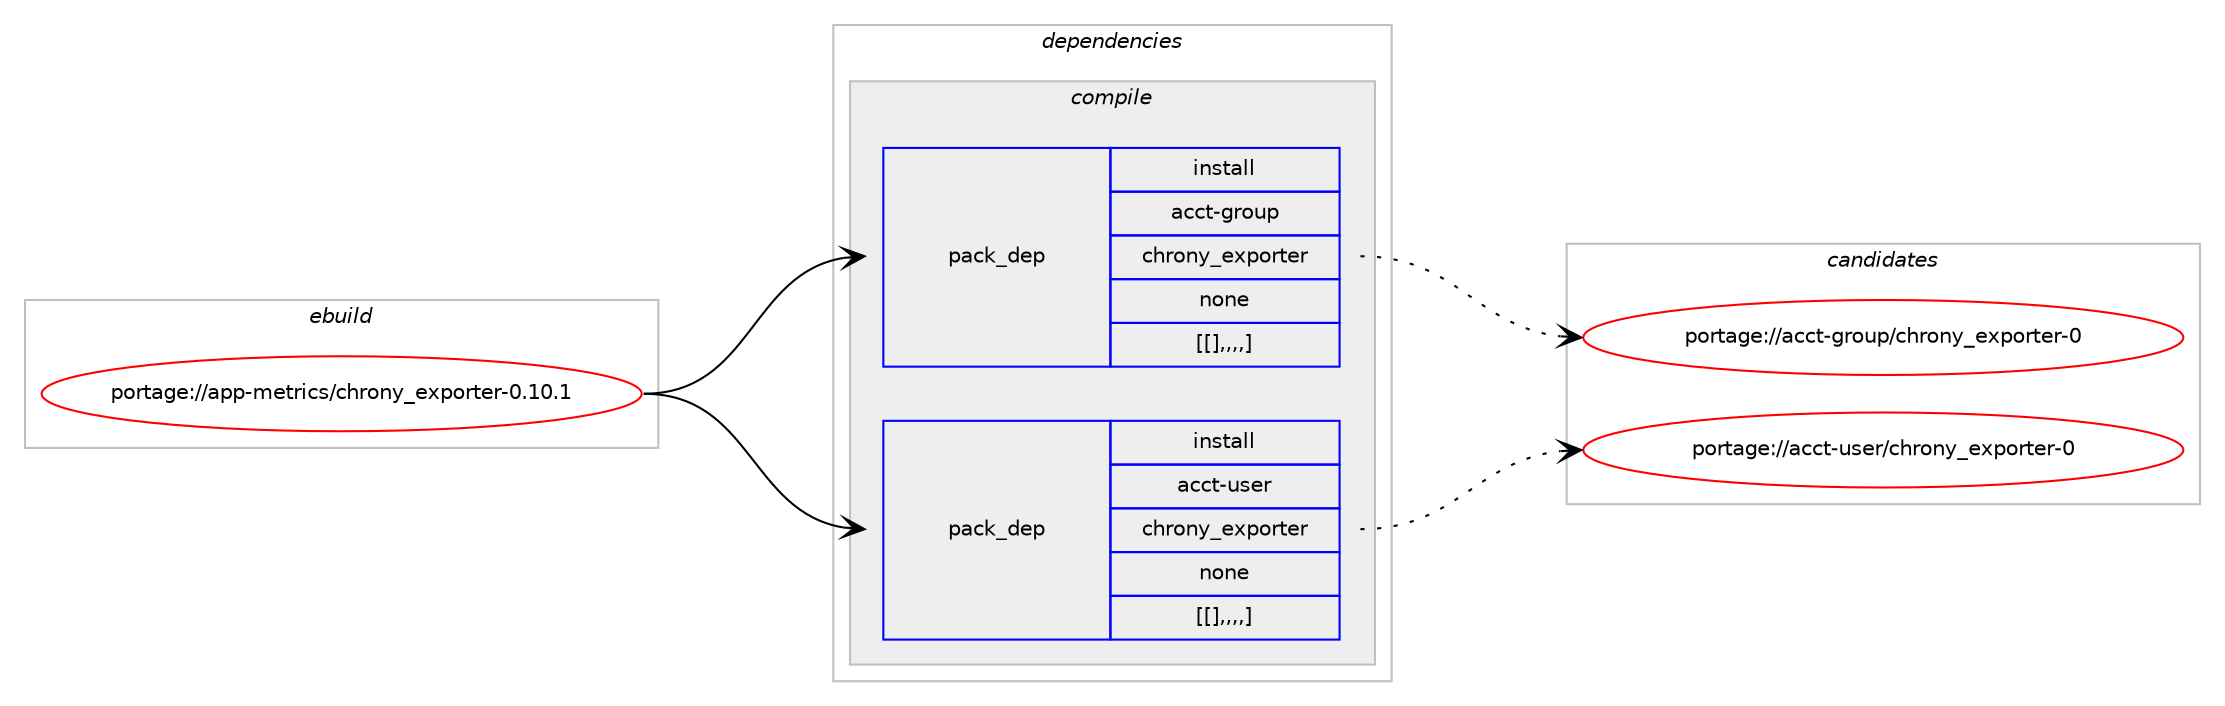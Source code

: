 digraph prolog {

# *************
# Graph options
# *************

newrank=true;
concentrate=true;
compound=true;
graph [rankdir=LR,fontname=Helvetica,fontsize=10,ranksep=1.5];#, ranksep=2.5, nodesep=0.2];
edge  [arrowhead=vee];
node  [fontname=Helvetica,fontsize=10];

# **********
# The ebuild
# **********

subgraph cluster_leftcol {
color=gray;
label=<<i>ebuild</i>>;
id [label="portage://app-metrics/chrony_exporter-0.10.1", color=red, width=4, href="../app-metrics/chrony_exporter-0.10.1.svg"];
}

# ****************
# The dependencies
# ****************

subgraph cluster_midcol {
color=gray;
label=<<i>dependencies</i>>;
subgraph cluster_compile {
fillcolor="#eeeeee";
style=filled;
label=<<i>compile</i>>;
subgraph pack27573 {
dependency39488 [label=<<TABLE BORDER="0" CELLBORDER="1" CELLSPACING="0" CELLPADDING="4" WIDTH="220"><TR><TD ROWSPAN="6" CELLPADDING="30">pack_dep</TD></TR><TR><TD WIDTH="110">install</TD></TR><TR><TD>acct-group</TD></TR><TR><TD>chrony_exporter</TD></TR><TR><TD>none</TD></TR><TR><TD>[[],,,,]</TD></TR></TABLE>>, shape=none, color=blue];
}
id:e -> dependency39488:w [weight=20,style="solid",arrowhead="vee"];
subgraph pack27574 {
dependency39489 [label=<<TABLE BORDER="0" CELLBORDER="1" CELLSPACING="0" CELLPADDING="4" WIDTH="220"><TR><TD ROWSPAN="6" CELLPADDING="30">pack_dep</TD></TR><TR><TD WIDTH="110">install</TD></TR><TR><TD>acct-user</TD></TR><TR><TD>chrony_exporter</TD></TR><TR><TD>none</TD></TR><TR><TD>[[],,,,]</TD></TR></TABLE>>, shape=none, color=blue];
}
id:e -> dependency39489:w [weight=20,style="solid",arrowhead="vee"];
}
subgraph cluster_compileandrun {
fillcolor="#eeeeee";
style=filled;
label=<<i>compile and run</i>>;
}
subgraph cluster_run {
fillcolor="#eeeeee";
style=filled;
label=<<i>run</i>>;
}
}

# **************
# The candidates
# **************

subgraph cluster_choices {
rank=same;
color=gray;
label=<<i>candidates</i>>;

subgraph choice27573 {
color=black;
nodesep=1;
choice979999116451031141111171124799104114111110121951011201121111141161011144548 [label="portage://acct-group/chrony_exporter-0", color=red, width=4,href="../acct-group/chrony_exporter-0.svg"];
dependency39488:e -> choice979999116451031141111171124799104114111110121951011201121111141161011144548:w [style=dotted,weight="100"];
}
subgraph choice27574 {
color=black;
nodesep=1;
choice979999116451171151011144799104114111110121951011201121111141161011144548 [label="portage://acct-user/chrony_exporter-0", color=red, width=4,href="../acct-user/chrony_exporter-0.svg"];
dependency39489:e -> choice979999116451171151011144799104114111110121951011201121111141161011144548:w [style=dotted,weight="100"];
}
}

}

